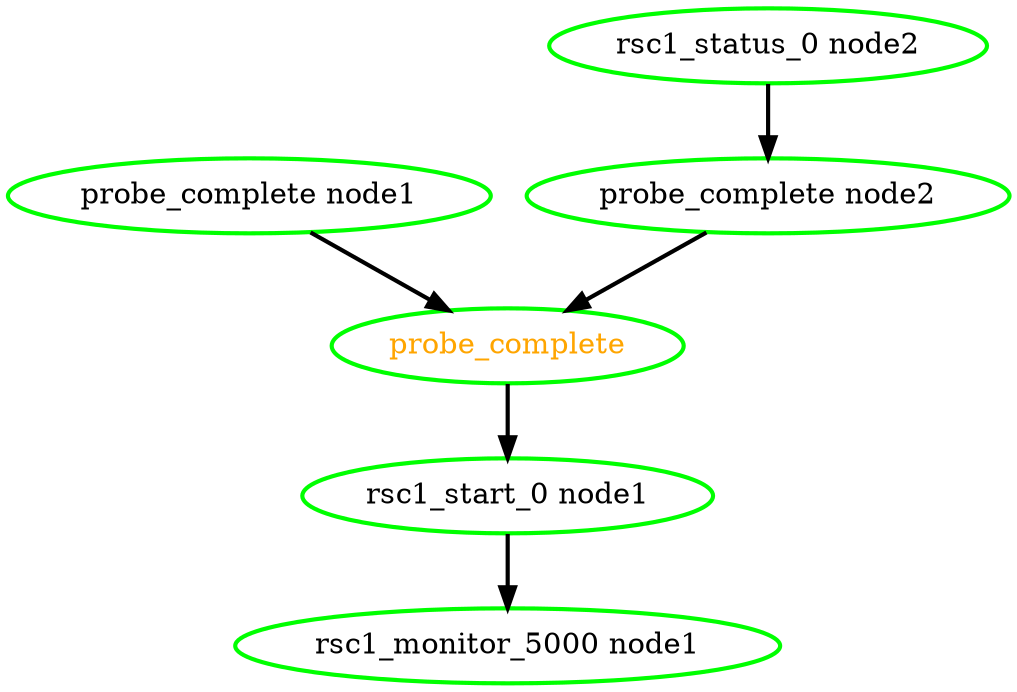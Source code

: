 digraph "g" {
	size = "30,30"
"rsc1_start_0 node1" [ style=bold color="green" fontcolor="black" ]
"probe_complete" [ style=bold color="green" fontcolor="orange" ]
"probe_complete node1" [ style=bold color="green" fontcolor="black" ]
"probe_complete node2" [ style=bold color="green" fontcolor="black" ]
"rsc1_status_0 node2" [ style=bold color="green" fontcolor="black" ]
"rsc1_monitor_5000 node1" [ style=bold color="green" fontcolor="black" ]
"probe_complete" -> "rsc1_start_0 node1" [ style = bold]
"probe_complete node1" -> "probe_complete" [ style = bold]
"probe_complete node2" -> "probe_complete" [ style = bold]
"rsc1_status_0 node2" -> "probe_complete node2" [ style = bold]
"rsc1_start_0 node1" -> "rsc1_monitor_5000 node1" [ style = bold]
}
